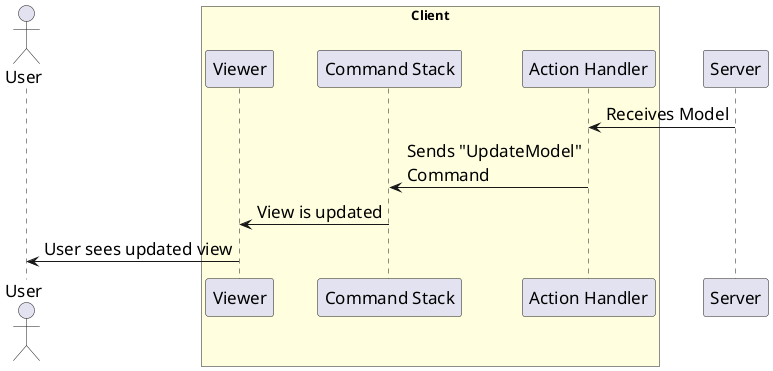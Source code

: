 @startuml

skinparam sequence {
    ParticipantFontSize 17
    ArrowFontSize 17
    ActorFontSize 17
}

skinparam MaxMessageSize 250

actor "User" as U

box "Client" #LightYellow

participant "Viewer" as V

participant "Command Stack" as C

participant "Action Handler" as A

end box

participant "Server" as S

S -> A: Receives Model
A -> C: Sends "UpdateModel" Command
C -> V: View is updated
V -> U: User sees updated view

@enduml